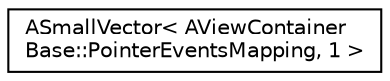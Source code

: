 digraph "Graphical Class Hierarchy"
{
 // LATEX_PDF_SIZE
  edge [fontname="Helvetica",fontsize="10",labelfontname="Helvetica",labelfontsize="10"];
  node [fontname="Helvetica",fontsize="10",shape=record];
  rankdir="LR";
  Node0 [label="ASmallVector\< AViewContainer\lBase::PointerEventsMapping, 1 \>",height=0.2,width=0.4,color="black", fillcolor="white", style="filled",URL="$classASmallVector.html",tooltip=" "];
}
